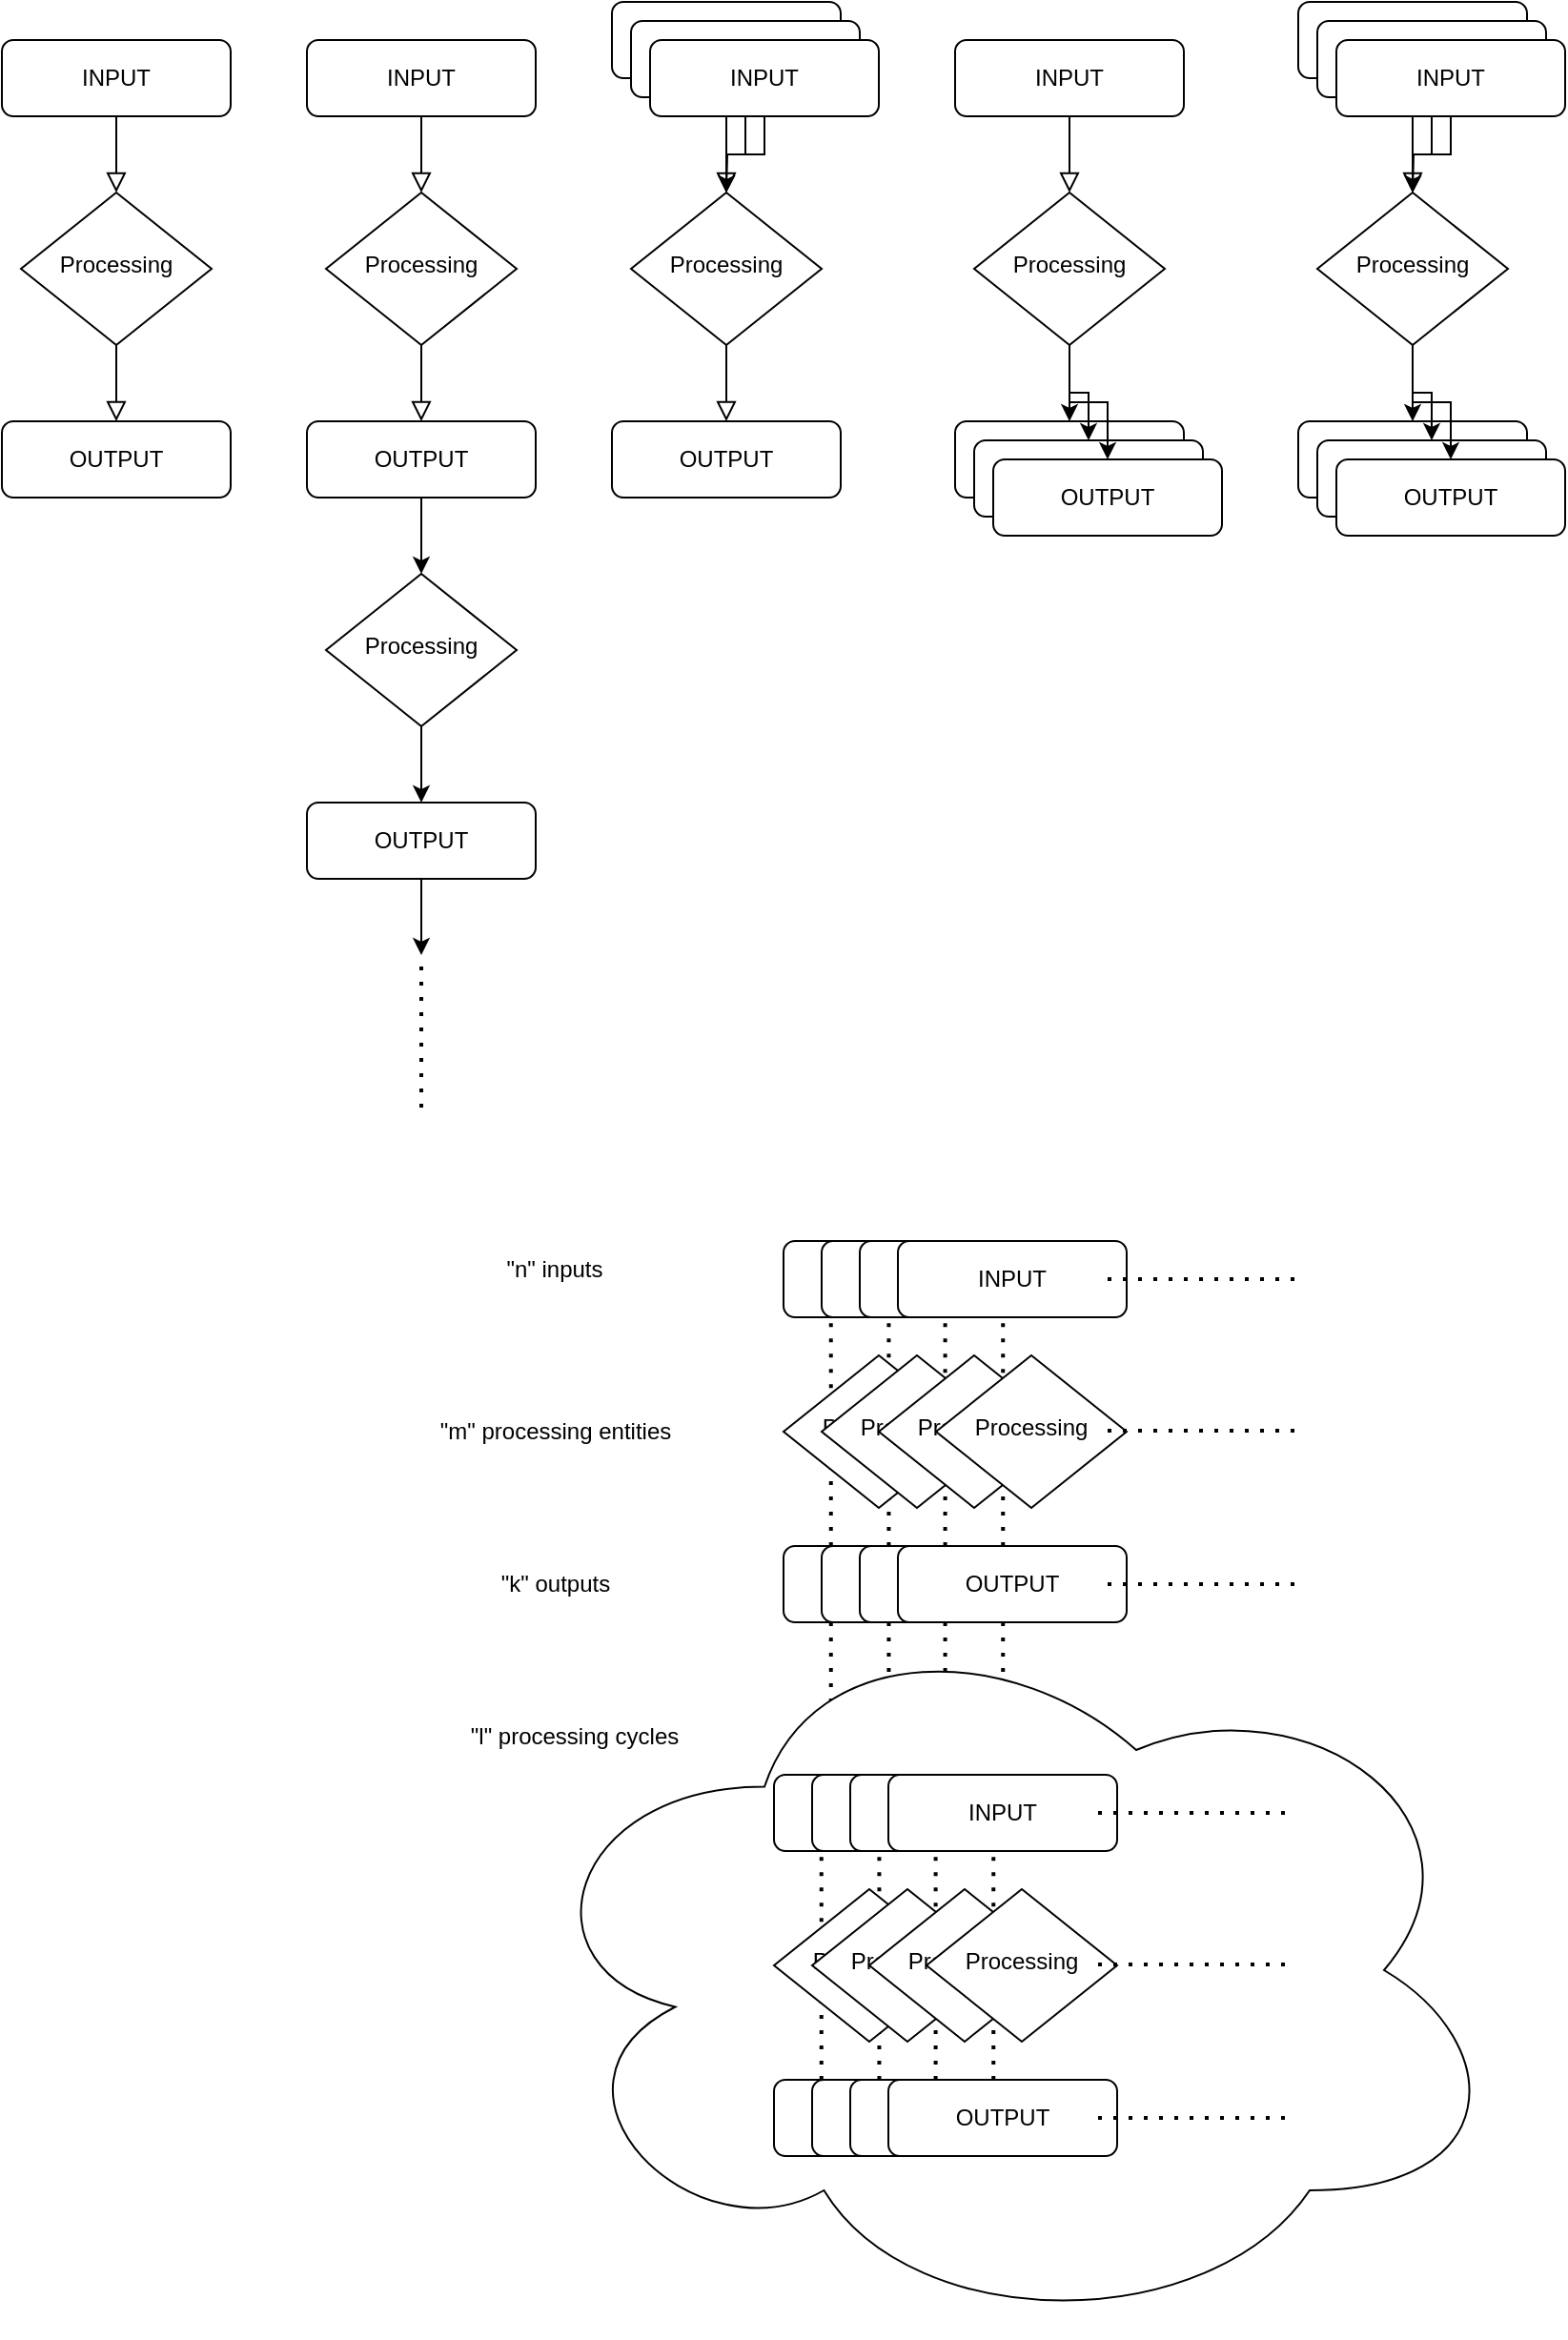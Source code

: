 <mxfile version="16.5.6" type="github">
  <diagram id="C5RBs43oDa-KdzZeNtuy" name="Page-1">
    <mxGraphModel dx="2062" dy="1152" grid="1" gridSize="10" guides="1" tooltips="1" connect="1" arrows="1" fold="1" page="1" pageScale="1" pageWidth="827" pageHeight="1169" math="0" shadow="0">
      <root>
        <mxCell id="WIyWlLk6GJQsqaUBKTNV-0" />
        <mxCell id="WIyWlLk6GJQsqaUBKTNV-1" parent="WIyWlLk6GJQsqaUBKTNV-0" />
        <mxCell id="nvOmrR5GIjtlNtDzd1EA-82" value="" style="group" vertex="1" connectable="0" parent="WIyWlLk6GJQsqaUBKTNV-1">
          <mxGeometry x="474.88" y="862.85" width="90.25" height="57.15" as="geometry" />
        </mxCell>
        <mxCell id="nvOmrR5GIjtlNtDzd1EA-83" value="" style="endArrow=none;dashed=1;html=1;dashPattern=1 3;strokeWidth=2;rounded=0;" edge="1" parent="nvOmrR5GIjtlNtDzd1EA-82">
          <mxGeometry width="50" height="50" relative="1" as="geometry">
            <mxPoint y="57.149" as="sourcePoint" />
            <mxPoint y="0.004" as="targetPoint" />
          </mxGeometry>
        </mxCell>
        <mxCell id="nvOmrR5GIjtlNtDzd1EA-84" value="" style="endArrow=none;dashed=1;html=1;dashPattern=1 3;strokeWidth=2;rounded=0;" edge="1" parent="nvOmrR5GIjtlNtDzd1EA-82">
          <mxGeometry width="50" height="50" relative="1" as="geometry">
            <mxPoint x="30.333" y="57.144" as="sourcePoint" />
            <mxPoint x="30.333" as="targetPoint" />
          </mxGeometry>
        </mxCell>
        <mxCell id="nvOmrR5GIjtlNtDzd1EA-85" value="" style="endArrow=none;dashed=1;html=1;dashPattern=1 3;strokeWidth=2;rounded=0;" edge="1" parent="nvOmrR5GIjtlNtDzd1EA-82">
          <mxGeometry width="50" height="50" relative="1" as="geometry">
            <mxPoint x="59.917" y="57.15" as="sourcePoint" />
            <mxPoint x="59.917" y="0.006" as="targetPoint" />
          </mxGeometry>
        </mxCell>
        <mxCell id="nvOmrR5GIjtlNtDzd1EA-86" value="" style="endArrow=none;dashed=1;html=1;dashPattern=1 3;strokeWidth=2;rounded=0;" edge="1" parent="nvOmrR5GIjtlNtDzd1EA-82">
          <mxGeometry width="50" height="50" relative="1" as="geometry">
            <mxPoint x="90.25" y="57.146" as="sourcePoint" />
            <mxPoint x="90.25" y="0.001" as="targetPoint" />
          </mxGeometry>
        </mxCell>
        <mxCell id="nvOmrR5GIjtlNtDzd1EA-77" value="" style="group" vertex="1" connectable="0" parent="WIyWlLk6GJQsqaUBKTNV-1">
          <mxGeometry x="474.88" y="772.85" width="90.25" height="57.15" as="geometry" />
        </mxCell>
        <mxCell id="nvOmrR5GIjtlNtDzd1EA-78" value="" style="endArrow=none;dashed=1;html=1;dashPattern=1 3;strokeWidth=2;rounded=0;" edge="1" parent="nvOmrR5GIjtlNtDzd1EA-77">
          <mxGeometry width="50" height="50" relative="1" as="geometry">
            <mxPoint y="57.149" as="sourcePoint" />
            <mxPoint y="0.004" as="targetPoint" />
          </mxGeometry>
        </mxCell>
        <mxCell id="nvOmrR5GIjtlNtDzd1EA-79" value="" style="endArrow=none;dashed=1;html=1;dashPattern=1 3;strokeWidth=2;rounded=0;" edge="1" parent="nvOmrR5GIjtlNtDzd1EA-77">
          <mxGeometry width="50" height="50" relative="1" as="geometry">
            <mxPoint x="30.333" y="57.144" as="sourcePoint" />
            <mxPoint x="30.333" as="targetPoint" />
          </mxGeometry>
        </mxCell>
        <mxCell id="nvOmrR5GIjtlNtDzd1EA-80" value="" style="endArrow=none;dashed=1;html=1;dashPattern=1 3;strokeWidth=2;rounded=0;" edge="1" parent="nvOmrR5GIjtlNtDzd1EA-77">
          <mxGeometry width="50" height="50" relative="1" as="geometry">
            <mxPoint x="59.917" y="57.15" as="sourcePoint" />
            <mxPoint x="59.917" y="0.006" as="targetPoint" />
          </mxGeometry>
        </mxCell>
        <mxCell id="nvOmrR5GIjtlNtDzd1EA-81" value="" style="endArrow=none;dashed=1;html=1;dashPattern=1 3;strokeWidth=2;rounded=0;" edge="1" parent="nvOmrR5GIjtlNtDzd1EA-77">
          <mxGeometry width="50" height="50" relative="1" as="geometry">
            <mxPoint x="90.25" y="57.146" as="sourcePoint" />
            <mxPoint x="90.25" y="0.001" as="targetPoint" />
          </mxGeometry>
        </mxCell>
        <mxCell id="nvOmrR5GIjtlNtDzd1EA-76" value="" style="group" vertex="1" connectable="0" parent="WIyWlLk6GJQsqaUBKTNV-1">
          <mxGeometry x="474.88" y="690" width="90.25" height="57.15" as="geometry" />
        </mxCell>
        <mxCell id="nvOmrR5GIjtlNtDzd1EA-70" value="" style="endArrow=none;dashed=1;html=1;dashPattern=1 3;strokeWidth=2;rounded=0;" edge="1" parent="nvOmrR5GIjtlNtDzd1EA-76">
          <mxGeometry width="50" height="50" relative="1" as="geometry">
            <mxPoint y="57.149" as="sourcePoint" />
            <mxPoint y="0.004" as="targetPoint" />
          </mxGeometry>
        </mxCell>
        <mxCell id="nvOmrR5GIjtlNtDzd1EA-71" value="" style="endArrow=none;dashed=1;html=1;dashPattern=1 3;strokeWidth=2;rounded=0;" edge="1" parent="nvOmrR5GIjtlNtDzd1EA-76">
          <mxGeometry width="50" height="50" relative="1" as="geometry">
            <mxPoint x="30.333" y="57.144" as="sourcePoint" />
            <mxPoint x="30.333" as="targetPoint" />
          </mxGeometry>
        </mxCell>
        <mxCell id="nvOmrR5GIjtlNtDzd1EA-72" value="" style="endArrow=none;dashed=1;html=1;dashPattern=1 3;strokeWidth=2;rounded=0;" edge="1" parent="nvOmrR5GIjtlNtDzd1EA-76">
          <mxGeometry width="50" height="50" relative="1" as="geometry">
            <mxPoint x="59.917" y="57.15" as="sourcePoint" />
            <mxPoint x="59.917" y="0.006" as="targetPoint" />
          </mxGeometry>
        </mxCell>
        <mxCell id="nvOmrR5GIjtlNtDzd1EA-73" value="" style="endArrow=none;dashed=1;html=1;dashPattern=1 3;strokeWidth=2;rounded=0;" edge="1" parent="nvOmrR5GIjtlNtDzd1EA-76">
          <mxGeometry width="50" height="50" relative="1" as="geometry">
            <mxPoint x="90.25" y="57.146" as="sourcePoint" />
            <mxPoint x="90.25" y="0.001" as="targetPoint" />
          </mxGeometry>
        </mxCell>
        <mxCell id="nvOmrR5GIjtlNtDzd1EA-47" value="&quot;n&quot; inputs" style="text;html=1;strokeColor=none;fillColor=none;align=center;verticalAlign=middle;whiteSpace=wrap;rounded=0;" vertex="1" parent="WIyWlLk6GJQsqaUBKTNV-1">
          <mxGeometry x="300" y="670" width="60" height="30" as="geometry" />
        </mxCell>
        <mxCell id="nvOmrR5GIjtlNtDzd1EA-48" value="&quot;m&quot; processing entities" style="text;html=1;align=center;verticalAlign=middle;resizable=0;points=[];autosize=1;strokeColor=none;fillColor=none;" vertex="1" parent="WIyWlLk6GJQsqaUBKTNV-1">
          <mxGeometry x="260" y="760" width="140" height="20" as="geometry" />
        </mxCell>
        <mxCell id="nvOmrR5GIjtlNtDzd1EA-49" value="&quot;k&quot; outputs" style="text;html=1;align=center;verticalAlign=middle;resizable=0;points=[];autosize=1;strokeColor=none;fillColor=none;" vertex="1" parent="WIyWlLk6GJQsqaUBKTNV-1">
          <mxGeometry x="295" y="840" width="70" height="20" as="geometry" />
        </mxCell>
        <mxCell id="nvOmrR5GIjtlNtDzd1EA-50" value="&quot;l&quot; processing cycles" style="text;html=1;align=center;verticalAlign=middle;resizable=0;points=[];autosize=1;strokeColor=none;fillColor=none;" vertex="1" parent="WIyWlLk6GJQsqaUBKTNV-1">
          <mxGeometry x="280" y="920" width="120" height="20" as="geometry" />
        </mxCell>
        <mxCell id="nvOmrR5GIjtlNtDzd1EA-51" value="INPUT" style="rounded=1;whiteSpace=wrap;html=1;fontSize=12;glass=0;strokeWidth=1;shadow=0;" vertex="1" parent="WIyWlLk6GJQsqaUBKTNV-1">
          <mxGeometry x="450" y="670" width="120" height="40" as="geometry" />
        </mxCell>
        <mxCell id="nvOmrR5GIjtlNtDzd1EA-53" value="INPUT" style="rounded=1;whiteSpace=wrap;html=1;fontSize=12;glass=0;strokeWidth=1;shadow=0;" vertex="1" parent="WIyWlLk6GJQsqaUBKTNV-1">
          <mxGeometry x="470" y="670" width="120" height="40" as="geometry" />
        </mxCell>
        <mxCell id="nvOmrR5GIjtlNtDzd1EA-54" value="INPUT" style="rounded=1;whiteSpace=wrap;html=1;fontSize=12;glass=0;strokeWidth=1;shadow=0;" vertex="1" parent="WIyWlLk6GJQsqaUBKTNV-1">
          <mxGeometry x="490" y="670" width="120" height="40" as="geometry" />
        </mxCell>
        <mxCell id="nvOmrR5GIjtlNtDzd1EA-55" value="INPUT" style="rounded=1;whiteSpace=wrap;html=1;fontSize=12;glass=0;strokeWidth=1;shadow=0;" vertex="1" parent="WIyWlLk6GJQsqaUBKTNV-1">
          <mxGeometry x="510" y="670" width="120" height="40" as="geometry" />
        </mxCell>
        <mxCell id="nvOmrR5GIjtlNtDzd1EA-57" value="" style="endArrow=none;dashed=1;html=1;dashPattern=1 3;strokeWidth=2;rounded=0;" edge="1" parent="WIyWlLk6GJQsqaUBKTNV-1">
          <mxGeometry width="50" height="50" relative="1" as="geometry">
            <mxPoint x="620" y="690" as="sourcePoint" />
            <mxPoint x="720" y="690" as="targetPoint" />
          </mxGeometry>
        </mxCell>
        <mxCell id="nvOmrR5GIjtlNtDzd1EA-58" value="Processing" style="rhombus;whiteSpace=wrap;html=1;shadow=0;fontFamily=Helvetica;fontSize=12;align=center;strokeWidth=1;spacing=6;spacingTop=-4;" vertex="1" parent="WIyWlLk6GJQsqaUBKTNV-1">
          <mxGeometry x="450" y="730" width="100" height="80" as="geometry" />
        </mxCell>
        <mxCell id="nvOmrR5GIjtlNtDzd1EA-59" value="Processing" style="rhombus;whiteSpace=wrap;html=1;shadow=0;fontFamily=Helvetica;fontSize=12;align=center;strokeWidth=1;spacing=6;spacingTop=-4;" vertex="1" parent="WIyWlLk6GJQsqaUBKTNV-1">
          <mxGeometry x="470" y="730" width="100" height="80" as="geometry" />
        </mxCell>
        <mxCell id="nvOmrR5GIjtlNtDzd1EA-60" value="Processing" style="rhombus;whiteSpace=wrap;html=1;shadow=0;fontFamily=Helvetica;fontSize=12;align=center;strokeWidth=1;spacing=6;spacingTop=-4;" vertex="1" parent="WIyWlLk6GJQsqaUBKTNV-1">
          <mxGeometry x="500" y="730" width="100" height="80" as="geometry" />
        </mxCell>
        <mxCell id="nvOmrR5GIjtlNtDzd1EA-61" value="Processing" style="rhombus;whiteSpace=wrap;html=1;shadow=0;fontFamily=Helvetica;fontSize=12;align=center;strokeWidth=1;spacing=6;spacingTop=-4;" vertex="1" parent="WIyWlLk6GJQsqaUBKTNV-1">
          <mxGeometry x="530" y="730" width="100" height="80" as="geometry" />
        </mxCell>
        <mxCell id="nvOmrR5GIjtlNtDzd1EA-63" value="" style="endArrow=none;dashed=1;html=1;dashPattern=1 3;strokeWidth=2;rounded=0;" edge="1" parent="WIyWlLk6GJQsqaUBKTNV-1">
          <mxGeometry width="50" height="50" relative="1" as="geometry">
            <mxPoint x="620" y="769.5" as="sourcePoint" />
            <mxPoint x="720" y="769.5" as="targetPoint" />
          </mxGeometry>
        </mxCell>
        <mxCell id="nvOmrR5GIjtlNtDzd1EA-64" value="OUTPUT" style="rounded=1;whiteSpace=wrap;html=1;fontSize=12;glass=0;strokeWidth=1;shadow=0;" vertex="1" parent="WIyWlLk6GJQsqaUBKTNV-1">
          <mxGeometry x="450" y="830" width="120" height="40" as="geometry" />
        </mxCell>
        <mxCell id="nvOmrR5GIjtlNtDzd1EA-65" value="OUTPUT" style="rounded=1;whiteSpace=wrap;html=1;fontSize=12;glass=0;strokeWidth=1;shadow=0;" vertex="1" parent="WIyWlLk6GJQsqaUBKTNV-1">
          <mxGeometry x="470" y="830" width="120" height="40" as="geometry" />
        </mxCell>
        <mxCell id="nvOmrR5GIjtlNtDzd1EA-66" value="OUTPUT" style="rounded=1;whiteSpace=wrap;html=1;fontSize=12;glass=0;strokeWidth=1;shadow=0;" vertex="1" parent="WIyWlLk6GJQsqaUBKTNV-1">
          <mxGeometry x="490" y="830" width="120" height="40" as="geometry" />
        </mxCell>
        <mxCell id="nvOmrR5GIjtlNtDzd1EA-67" value="OUTPUT" style="rounded=1;whiteSpace=wrap;html=1;fontSize=12;glass=0;strokeWidth=1;shadow=0;" vertex="1" parent="WIyWlLk6GJQsqaUBKTNV-1">
          <mxGeometry x="510" y="830" width="120" height="40" as="geometry" />
        </mxCell>
        <mxCell id="nvOmrR5GIjtlNtDzd1EA-68" value="" style="endArrow=none;dashed=1;html=1;dashPattern=1 3;strokeWidth=2;rounded=0;" edge="1" parent="WIyWlLk6GJQsqaUBKTNV-1">
          <mxGeometry width="50" height="50" relative="1" as="geometry">
            <mxPoint x="620" y="850" as="sourcePoint" />
            <mxPoint x="720" y="850" as="targetPoint" />
          </mxGeometry>
        </mxCell>
        <mxCell id="nvOmrR5GIjtlNtDzd1EA-69" value="" style="ellipse;shape=cloud;whiteSpace=wrap;html=1;" vertex="1" parent="WIyWlLk6GJQsqaUBKTNV-1">
          <mxGeometry x="310" y="860" width="520" height="385" as="geometry" />
        </mxCell>
        <mxCell id="nvOmrR5GIjtlNtDzd1EA-87" value="" style="group" vertex="1" connectable="0" parent="WIyWlLk6GJQsqaUBKTNV-1">
          <mxGeometry x="469.88" y="1052.85" width="90.25" height="57.15" as="geometry" />
        </mxCell>
        <mxCell id="nvOmrR5GIjtlNtDzd1EA-88" value="" style="endArrow=none;dashed=1;html=1;dashPattern=1 3;strokeWidth=2;rounded=0;" edge="1" parent="nvOmrR5GIjtlNtDzd1EA-87">
          <mxGeometry width="50" height="50" relative="1" as="geometry">
            <mxPoint y="57.149" as="sourcePoint" />
            <mxPoint y="0.004" as="targetPoint" />
          </mxGeometry>
        </mxCell>
        <mxCell id="nvOmrR5GIjtlNtDzd1EA-89" value="" style="endArrow=none;dashed=1;html=1;dashPattern=1 3;strokeWidth=2;rounded=0;" edge="1" parent="nvOmrR5GIjtlNtDzd1EA-87">
          <mxGeometry width="50" height="50" relative="1" as="geometry">
            <mxPoint x="30.333" y="57.144" as="sourcePoint" />
            <mxPoint x="30.333" as="targetPoint" />
          </mxGeometry>
        </mxCell>
        <mxCell id="nvOmrR5GIjtlNtDzd1EA-90" value="" style="endArrow=none;dashed=1;html=1;dashPattern=1 3;strokeWidth=2;rounded=0;" edge="1" parent="nvOmrR5GIjtlNtDzd1EA-87">
          <mxGeometry width="50" height="50" relative="1" as="geometry">
            <mxPoint x="59.917" y="57.15" as="sourcePoint" />
            <mxPoint x="59.917" y="0.006" as="targetPoint" />
          </mxGeometry>
        </mxCell>
        <mxCell id="nvOmrR5GIjtlNtDzd1EA-91" value="" style="endArrow=none;dashed=1;html=1;dashPattern=1 3;strokeWidth=2;rounded=0;" edge="1" parent="nvOmrR5GIjtlNtDzd1EA-87">
          <mxGeometry width="50" height="50" relative="1" as="geometry">
            <mxPoint x="90.25" y="57.146" as="sourcePoint" />
            <mxPoint x="90.25" y="0.001" as="targetPoint" />
          </mxGeometry>
        </mxCell>
        <mxCell id="nvOmrR5GIjtlNtDzd1EA-92" value="" style="group" vertex="1" connectable="0" parent="WIyWlLk6GJQsqaUBKTNV-1">
          <mxGeometry x="469.88" y="970" width="90.25" height="57.15" as="geometry" />
        </mxCell>
        <mxCell id="nvOmrR5GIjtlNtDzd1EA-93" value="" style="endArrow=none;dashed=1;html=1;dashPattern=1 3;strokeWidth=2;rounded=0;" edge="1" parent="nvOmrR5GIjtlNtDzd1EA-92">
          <mxGeometry width="50" height="50" relative="1" as="geometry">
            <mxPoint y="57.149" as="sourcePoint" />
            <mxPoint y="0.004" as="targetPoint" />
          </mxGeometry>
        </mxCell>
        <mxCell id="nvOmrR5GIjtlNtDzd1EA-94" value="" style="endArrow=none;dashed=1;html=1;dashPattern=1 3;strokeWidth=2;rounded=0;" edge="1" parent="nvOmrR5GIjtlNtDzd1EA-92">
          <mxGeometry width="50" height="50" relative="1" as="geometry">
            <mxPoint x="30.333" y="57.144" as="sourcePoint" />
            <mxPoint x="30.333" as="targetPoint" />
          </mxGeometry>
        </mxCell>
        <mxCell id="nvOmrR5GIjtlNtDzd1EA-95" value="" style="endArrow=none;dashed=1;html=1;dashPattern=1 3;strokeWidth=2;rounded=0;" edge="1" parent="nvOmrR5GIjtlNtDzd1EA-92">
          <mxGeometry width="50" height="50" relative="1" as="geometry">
            <mxPoint x="59.917" y="57.15" as="sourcePoint" />
            <mxPoint x="59.917" y="0.006" as="targetPoint" />
          </mxGeometry>
        </mxCell>
        <mxCell id="nvOmrR5GIjtlNtDzd1EA-96" value="" style="endArrow=none;dashed=1;html=1;dashPattern=1 3;strokeWidth=2;rounded=0;" edge="1" parent="nvOmrR5GIjtlNtDzd1EA-92">
          <mxGeometry width="50" height="50" relative="1" as="geometry">
            <mxPoint x="90.25" y="57.146" as="sourcePoint" />
            <mxPoint x="90.25" y="0.001" as="targetPoint" />
          </mxGeometry>
        </mxCell>
        <mxCell id="nvOmrR5GIjtlNtDzd1EA-97" value="INPUT" style="rounded=1;whiteSpace=wrap;html=1;fontSize=12;glass=0;strokeWidth=1;shadow=0;" vertex="1" parent="WIyWlLk6GJQsqaUBKTNV-1">
          <mxGeometry x="445" y="950" width="120" height="40" as="geometry" />
        </mxCell>
        <mxCell id="nvOmrR5GIjtlNtDzd1EA-98" value="INPUT" style="rounded=1;whiteSpace=wrap;html=1;fontSize=12;glass=0;strokeWidth=1;shadow=0;" vertex="1" parent="WIyWlLk6GJQsqaUBKTNV-1">
          <mxGeometry x="465" y="950" width="130" height="40" as="geometry" />
        </mxCell>
        <mxCell id="nvOmrR5GIjtlNtDzd1EA-99" value="INPUT" style="rounded=1;whiteSpace=wrap;html=1;fontSize=12;glass=0;strokeWidth=1;shadow=0;" vertex="1" parent="WIyWlLk6GJQsqaUBKTNV-1">
          <mxGeometry x="485" y="950" width="120" height="40" as="geometry" />
        </mxCell>
        <mxCell id="nvOmrR5GIjtlNtDzd1EA-100" value="INPUT" style="rounded=1;whiteSpace=wrap;html=1;fontSize=12;glass=0;strokeWidth=1;shadow=0;" vertex="1" parent="WIyWlLk6GJQsqaUBKTNV-1">
          <mxGeometry x="505" y="950" width="120" height="40" as="geometry" />
        </mxCell>
        <mxCell id="nvOmrR5GIjtlNtDzd1EA-101" value="" style="endArrow=none;dashed=1;html=1;dashPattern=1 3;strokeWidth=2;rounded=0;" edge="1" parent="WIyWlLk6GJQsqaUBKTNV-1">
          <mxGeometry width="50" height="50" relative="1" as="geometry">
            <mxPoint x="615" y="970" as="sourcePoint" />
            <mxPoint x="715" y="970" as="targetPoint" />
          </mxGeometry>
        </mxCell>
        <mxCell id="nvOmrR5GIjtlNtDzd1EA-102" value="Processing" style="rhombus;whiteSpace=wrap;html=1;shadow=0;fontFamily=Helvetica;fontSize=12;align=center;strokeWidth=1;spacing=6;spacingTop=-4;" vertex="1" parent="WIyWlLk6GJQsqaUBKTNV-1">
          <mxGeometry x="445" y="1010" width="100" height="80" as="geometry" />
        </mxCell>
        <mxCell id="nvOmrR5GIjtlNtDzd1EA-103" value="Processing" style="rhombus;whiteSpace=wrap;html=1;shadow=0;fontFamily=Helvetica;fontSize=12;align=center;strokeWidth=1;spacing=6;spacingTop=-4;" vertex="1" parent="WIyWlLk6GJQsqaUBKTNV-1">
          <mxGeometry x="465" y="1010" width="100" height="80" as="geometry" />
        </mxCell>
        <mxCell id="nvOmrR5GIjtlNtDzd1EA-104" value="Processing" style="rhombus;whiteSpace=wrap;html=1;shadow=0;fontFamily=Helvetica;fontSize=12;align=center;strokeWidth=1;spacing=6;spacingTop=-4;" vertex="1" parent="WIyWlLk6GJQsqaUBKTNV-1">
          <mxGeometry x="495" y="1010" width="100" height="80" as="geometry" />
        </mxCell>
        <mxCell id="nvOmrR5GIjtlNtDzd1EA-105" value="Processing" style="rhombus;whiteSpace=wrap;html=1;shadow=0;fontFamily=Helvetica;fontSize=12;align=center;strokeWidth=1;spacing=6;spacingTop=-4;" vertex="1" parent="WIyWlLk6GJQsqaUBKTNV-1">
          <mxGeometry x="525" y="1010" width="100" height="80" as="geometry" />
        </mxCell>
        <mxCell id="nvOmrR5GIjtlNtDzd1EA-106" value="" style="endArrow=none;dashed=1;html=1;dashPattern=1 3;strokeWidth=2;rounded=0;" edge="1" parent="WIyWlLk6GJQsqaUBKTNV-1">
          <mxGeometry width="50" height="50" relative="1" as="geometry">
            <mxPoint x="615" y="1049.5" as="sourcePoint" />
            <mxPoint x="715" y="1049.5" as="targetPoint" />
          </mxGeometry>
        </mxCell>
        <mxCell id="nvOmrR5GIjtlNtDzd1EA-107" value="OUTPUT" style="rounded=1;whiteSpace=wrap;html=1;fontSize=12;glass=0;strokeWidth=1;shadow=0;" vertex="1" parent="WIyWlLk6GJQsqaUBKTNV-1">
          <mxGeometry x="445" y="1110" width="120" height="40" as="geometry" />
        </mxCell>
        <mxCell id="nvOmrR5GIjtlNtDzd1EA-108" value="OUTPUT" style="rounded=1;whiteSpace=wrap;html=1;fontSize=12;glass=0;strokeWidth=1;shadow=0;" vertex="1" parent="WIyWlLk6GJQsqaUBKTNV-1">
          <mxGeometry x="465" y="1110" width="120" height="40" as="geometry" />
        </mxCell>
        <mxCell id="nvOmrR5GIjtlNtDzd1EA-109" value="OUTPUT" style="rounded=1;whiteSpace=wrap;html=1;fontSize=12;glass=0;strokeWidth=1;shadow=0;" vertex="1" parent="WIyWlLk6GJQsqaUBKTNV-1">
          <mxGeometry x="485" y="1110" width="120" height="40" as="geometry" />
        </mxCell>
        <mxCell id="nvOmrR5GIjtlNtDzd1EA-110" value="OUTPUT" style="rounded=1;whiteSpace=wrap;html=1;fontSize=12;glass=0;strokeWidth=1;shadow=0;" vertex="1" parent="WIyWlLk6GJQsqaUBKTNV-1">
          <mxGeometry x="505" y="1110" width="120" height="40" as="geometry" />
        </mxCell>
        <mxCell id="nvOmrR5GIjtlNtDzd1EA-111" value="" style="endArrow=none;dashed=1;html=1;dashPattern=1 3;strokeWidth=2;rounded=0;" edge="1" parent="WIyWlLk6GJQsqaUBKTNV-1">
          <mxGeometry width="50" height="50" relative="1" as="geometry">
            <mxPoint x="615" y="1130" as="sourcePoint" />
            <mxPoint x="715" y="1130" as="targetPoint" />
          </mxGeometry>
        </mxCell>
        <mxCell id="WIyWlLk6GJQsqaUBKTNV-3" value="INPUT" style="rounded=1;whiteSpace=wrap;html=1;fontSize=12;glass=0;strokeWidth=1;shadow=0;" parent="WIyWlLk6GJQsqaUBKTNV-1" vertex="1">
          <mxGeometry x="40" y="40" width="120" height="40" as="geometry" />
        </mxCell>
        <mxCell id="WIyWlLk6GJQsqaUBKTNV-6" value="Processing" style="rhombus;whiteSpace=wrap;html=1;shadow=0;fontFamily=Helvetica;fontSize=12;align=center;strokeWidth=1;spacing=6;spacingTop=-4;" parent="WIyWlLk6GJQsqaUBKTNV-1" vertex="1">
          <mxGeometry x="50" y="120" width="100" height="80" as="geometry" />
        </mxCell>
        <mxCell id="WIyWlLk6GJQsqaUBKTNV-2" value="" style="rounded=0;html=1;jettySize=auto;orthogonalLoop=1;fontSize=11;endArrow=block;endFill=0;endSize=8;strokeWidth=1;shadow=0;labelBackgroundColor=none;edgeStyle=orthogonalEdgeStyle;" parent="WIyWlLk6GJQsqaUBKTNV-1" source="WIyWlLk6GJQsqaUBKTNV-3" target="WIyWlLk6GJQsqaUBKTNV-6" edge="1">
          <mxGeometry relative="1" as="geometry" />
        </mxCell>
        <mxCell id="WIyWlLk6GJQsqaUBKTNV-7" value="OUTPUT" style="rounded=1;whiteSpace=wrap;html=1;fontSize=12;glass=0;strokeWidth=1;shadow=0;" parent="WIyWlLk6GJQsqaUBKTNV-1" vertex="1">
          <mxGeometry x="40" y="240" width="120" height="40" as="geometry" />
        </mxCell>
        <mxCell id="WIyWlLk6GJQsqaUBKTNV-5" value="" style="edgeStyle=orthogonalEdgeStyle;rounded=0;html=1;jettySize=auto;orthogonalLoop=1;fontSize=11;endArrow=block;endFill=0;endSize=8;strokeWidth=1;shadow=0;labelBackgroundColor=none;" parent="WIyWlLk6GJQsqaUBKTNV-1" source="WIyWlLk6GJQsqaUBKTNV-6" target="WIyWlLk6GJQsqaUBKTNV-7" edge="1">
          <mxGeometry y="10" relative="1" as="geometry">
            <mxPoint as="offset" />
          </mxGeometry>
        </mxCell>
        <mxCell id="nvOmrR5GIjtlNtDzd1EA-1" value="INPUT" style="rounded=1;whiteSpace=wrap;html=1;fontSize=12;glass=0;strokeWidth=1;shadow=0;" vertex="1" parent="WIyWlLk6GJQsqaUBKTNV-1">
          <mxGeometry x="200" y="40" width="120" height="40" as="geometry" />
        </mxCell>
        <mxCell id="nvOmrR5GIjtlNtDzd1EA-3" value="Processing" style="rhombus;whiteSpace=wrap;html=1;shadow=0;fontFamily=Helvetica;fontSize=12;align=center;strokeWidth=1;spacing=6;spacingTop=-4;" vertex="1" parent="WIyWlLk6GJQsqaUBKTNV-1">
          <mxGeometry x="210" y="120" width="100" height="80" as="geometry" />
        </mxCell>
        <mxCell id="nvOmrR5GIjtlNtDzd1EA-0" value="" style="rounded=0;html=1;jettySize=auto;orthogonalLoop=1;fontSize=11;endArrow=block;endFill=0;endSize=8;strokeWidth=1;shadow=0;labelBackgroundColor=none;edgeStyle=orthogonalEdgeStyle;" edge="1" parent="WIyWlLk6GJQsqaUBKTNV-1" source="nvOmrR5GIjtlNtDzd1EA-1" target="nvOmrR5GIjtlNtDzd1EA-3">
          <mxGeometry relative="1" as="geometry" />
        </mxCell>
        <mxCell id="nvOmrR5GIjtlNtDzd1EA-4" value="OUTPUT" style="rounded=1;whiteSpace=wrap;html=1;fontSize=12;glass=0;strokeWidth=1;shadow=0;" vertex="1" parent="WIyWlLk6GJQsqaUBKTNV-1">
          <mxGeometry x="200" y="240" width="120" height="40" as="geometry" />
        </mxCell>
        <mxCell id="nvOmrR5GIjtlNtDzd1EA-2" value="" style="edgeStyle=orthogonalEdgeStyle;rounded=0;html=1;jettySize=auto;orthogonalLoop=1;fontSize=11;endArrow=block;endFill=0;endSize=8;strokeWidth=1;shadow=0;labelBackgroundColor=none;" edge="1" parent="WIyWlLk6GJQsqaUBKTNV-1" source="nvOmrR5GIjtlNtDzd1EA-3" target="nvOmrR5GIjtlNtDzd1EA-4">
          <mxGeometry y="10" relative="1" as="geometry">
            <mxPoint as="offset" />
          </mxGeometry>
        </mxCell>
        <mxCell id="nvOmrR5GIjtlNtDzd1EA-5" value="Processing" style="rhombus;whiteSpace=wrap;html=1;shadow=0;fontFamily=Helvetica;fontSize=12;align=center;strokeWidth=1;spacing=6;spacingTop=-4;" vertex="1" parent="WIyWlLk6GJQsqaUBKTNV-1">
          <mxGeometry x="210" y="320" width="100" height="80" as="geometry" />
        </mxCell>
        <mxCell id="nvOmrR5GIjtlNtDzd1EA-6" value="" style="edgeStyle=orthogonalEdgeStyle;rounded=0;orthogonalLoop=1;jettySize=auto;html=1;" edge="1" parent="WIyWlLk6GJQsqaUBKTNV-1" source="nvOmrR5GIjtlNtDzd1EA-4" target="nvOmrR5GIjtlNtDzd1EA-5">
          <mxGeometry relative="1" as="geometry" />
        </mxCell>
        <mxCell id="nvOmrR5GIjtlNtDzd1EA-9" style="edgeStyle=orthogonalEdgeStyle;rounded=0;orthogonalLoop=1;jettySize=auto;html=1;exitX=0.5;exitY=1;exitDx=0;exitDy=0;" edge="1" parent="WIyWlLk6GJQsqaUBKTNV-1" source="nvOmrR5GIjtlNtDzd1EA-7">
          <mxGeometry relative="1" as="geometry">
            <mxPoint x="260" y="520" as="targetPoint" />
          </mxGeometry>
        </mxCell>
        <mxCell id="nvOmrR5GIjtlNtDzd1EA-7" value="OUTPUT" style="rounded=1;whiteSpace=wrap;html=1;fontSize=12;glass=0;strokeWidth=1;shadow=0;" vertex="1" parent="WIyWlLk6GJQsqaUBKTNV-1">
          <mxGeometry x="200" y="440" width="120" height="40" as="geometry" />
        </mxCell>
        <mxCell id="nvOmrR5GIjtlNtDzd1EA-8" value="" style="edgeStyle=orthogonalEdgeStyle;rounded=0;orthogonalLoop=1;jettySize=auto;html=1;" edge="1" parent="WIyWlLk6GJQsqaUBKTNV-1" source="nvOmrR5GIjtlNtDzd1EA-5" target="nvOmrR5GIjtlNtDzd1EA-7">
          <mxGeometry relative="1" as="geometry" />
        </mxCell>
        <mxCell id="nvOmrR5GIjtlNtDzd1EA-10" value="" style="endArrow=none;dashed=1;html=1;dashPattern=1 3;strokeWidth=2;rounded=0;" edge="1" parent="WIyWlLk6GJQsqaUBKTNV-1">
          <mxGeometry width="50" height="50" relative="1" as="geometry">
            <mxPoint x="260" y="600" as="sourcePoint" />
            <mxPoint x="260" y="520" as="targetPoint" />
          </mxGeometry>
        </mxCell>
        <mxCell id="nvOmrR5GIjtlNtDzd1EA-11" value="" style="rounded=0;html=1;jettySize=auto;orthogonalLoop=1;fontSize=11;endArrow=block;endFill=0;endSize=8;strokeWidth=1;shadow=0;labelBackgroundColor=none;edgeStyle=orthogonalEdgeStyle;" edge="1" parent="WIyWlLk6GJQsqaUBKTNV-1" source="nvOmrR5GIjtlNtDzd1EA-12">
          <mxGeometry relative="1" as="geometry">
            <mxPoint x="420" y="120" as="targetPoint" />
          </mxGeometry>
        </mxCell>
        <mxCell id="nvOmrR5GIjtlNtDzd1EA-12" value="INPUT" style="rounded=1;whiteSpace=wrap;html=1;fontSize=12;glass=0;strokeWidth=1;shadow=0;" vertex="1" parent="WIyWlLk6GJQsqaUBKTNV-1">
          <mxGeometry x="360" y="20" width="120" height="40" as="geometry" />
        </mxCell>
        <mxCell id="nvOmrR5GIjtlNtDzd1EA-14" value="Processing" style="rhombus;whiteSpace=wrap;html=1;shadow=0;fontFamily=Helvetica;fontSize=12;align=center;strokeWidth=1;spacing=6;spacingTop=-4;" vertex="1" parent="WIyWlLk6GJQsqaUBKTNV-1">
          <mxGeometry x="370" y="120" width="100" height="80" as="geometry" />
        </mxCell>
        <mxCell id="nvOmrR5GIjtlNtDzd1EA-15" value="OUTPUT" style="rounded=1;whiteSpace=wrap;html=1;fontSize=12;glass=0;strokeWidth=1;shadow=0;" vertex="1" parent="WIyWlLk6GJQsqaUBKTNV-1">
          <mxGeometry x="360" y="240" width="120" height="40" as="geometry" />
        </mxCell>
        <mxCell id="nvOmrR5GIjtlNtDzd1EA-13" value="" style="edgeStyle=orthogonalEdgeStyle;rounded=0;html=1;jettySize=auto;orthogonalLoop=1;fontSize=11;endArrow=block;endFill=0;endSize=8;strokeWidth=1;shadow=0;labelBackgroundColor=none;" edge="1" parent="WIyWlLk6GJQsqaUBKTNV-1" source="nvOmrR5GIjtlNtDzd1EA-14" target="nvOmrR5GIjtlNtDzd1EA-15">
          <mxGeometry y="10" relative="1" as="geometry">
            <mxPoint as="offset" />
          </mxGeometry>
        </mxCell>
        <mxCell id="nvOmrR5GIjtlNtDzd1EA-18" value="" style="edgeStyle=orthogonalEdgeStyle;rounded=0;orthogonalLoop=1;jettySize=auto;html=1;" edge="1" parent="WIyWlLk6GJQsqaUBKTNV-1" source="nvOmrR5GIjtlNtDzd1EA-16">
          <mxGeometry relative="1" as="geometry">
            <mxPoint x="420" y="120" as="targetPoint" />
            <Array as="points">
              <mxPoint x="430" y="100" />
              <mxPoint x="420" y="100" />
            </Array>
          </mxGeometry>
        </mxCell>
        <mxCell id="nvOmrR5GIjtlNtDzd1EA-16" value="INPUT" style="rounded=1;whiteSpace=wrap;html=1;fontSize=12;glass=0;strokeWidth=1;shadow=0;" vertex="1" parent="WIyWlLk6GJQsqaUBKTNV-1">
          <mxGeometry x="370" y="30" width="120" height="40" as="geometry" />
        </mxCell>
        <mxCell id="nvOmrR5GIjtlNtDzd1EA-20" value="" style="edgeStyle=orthogonalEdgeStyle;rounded=0;orthogonalLoop=1;jettySize=auto;html=1;" edge="1" parent="WIyWlLk6GJQsqaUBKTNV-1" source="nvOmrR5GIjtlNtDzd1EA-19">
          <mxGeometry relative="1" as="geometry">
            <mxPoint x="420" y="120" as="targetPoint" />
          </mxGeometry>
        </mxCell>
        <mxCell id="nvOmrR5GIjtlNtDzd1EA-19" value="INPUT" style="rounded=1;whiteSpace=wrap;html=1;fontSize=12;glass=0;strokeWidth=1;shadow=0;" vertex="1" parent="WIyWlLk6GJQsqaUBKTNV-1">
          <mxGeometry x="380" y="40" width="120" height="40" as="geometry" />
        </mxCell>
        <mxCell id="nvOmrR5GIjtlNtDzd1EA-23" value="INPUT" style="rounded=1;whiteSpace=wrap;html=1;fontSize=12;glass=0;strokeWidth=1;shadow=0;" vertex="1" parent="WIyWlLk6GJQsqaUBKTNV-1">
          <mxGeometry x="540" y="40" width="120" height="40" as="geometry" />
        </mxCell>
        <mxCell id="nvOmrR5GIjtlNtDzd1EA-25" value="Processing" style="rhombus;whiteSpace=wrap;html=1;shadow=0;fontFamily=Helvetica;fontSize=12;align=center;strokeWidth=1;spacing=6;spacingTop=-4;" vertex="1" parent="WIyWlLk6GJQsqaUBKTNV-1">
          <mxGeometry x="550" y="120" width="100" height="80" as="geometry" />
        </mxCell>
        <mxCell id="nvOmrR5GIjtlNtDzd1EA-22" value="" style="rounded=0;html=1;jettySize=auto;orthogonalLoop=1;fontSize=11;endArrow=block;endFill=0;endSize=8;strokeWidth=1;shadow=0;labelBackgroundColor=none;edgeStyle=orthogonalEdgeStyle;" edge="1" parent="WIyWlLk6GJQsqaUBKTNV-1" source="nvOmrR5GIjtlNtDzd1EA-23" target="nvOmrR5GIjtlNtDzd1EA-25">
          <mxGeometry relative="1" as="geometry" />
        </mxCell>
        <mxCell id="nvOmrR5GIjtlNtDzd1EA-26" value="OUTPUT" style="rounded=1;whiteSpace=wrap;html=1;fontSize=12;glass=0;strokeWidth=1;shadow=0;" vertex="1" parent="WIyWlLk6GJQsqaUBKTNV-1">
          <mxGeometry x="540" y="240" width="120" height="40" as="geometry" />
        </mxCell>
        <mxCell id="nvOmrR5GIjtlNtDzd1EA-30" style="edgeStyle=orthogonalEdgeStyle;rounded=0;orthogonalLoop=1;jettySize=auto;html=1;exitX=0.5;exitY=1;exitDx=0;exitDy=0;entryX=0.5;entryY=0;entryDx=0;entryDy=0;" edge="1" parent="WIyWlLk6GJQsqaUBKTNV-1" source="nvOmrR5GIjtlNtDzd1EA-25" target="nvOmrR5GIjtlNtDzd1EA-26">
          <mxGeometry relative="1" as="geometry" />
        </mxCell>
        <mxCell id="nvOmrR5GIjtlNtDzd1EA-27" value="OUTPUT" style="rounded=1;whiteSpace=wrap;html=1;fontSize=12;glass=0;strokeWidth=1;shadow=0;" vertex="1" parent="WIyWlLk6GJQsqaUBKTNV-1">
          <mxGeometry x="550" y="250" width="120" height="40" as="geometry" />
        </mxCell>
        <mxCell id="nvOmrR5GIjtlNtDzd1EA-29" value="" style="edgeStyle=orthogonalEdgeStyle;rounded=0;orthogonalLoop=1;jettySize=auto;html=1;" edge="1" parent="WIyWlLk6GJQsqaUBKTNV-1" source="nvOmrR5GIjtlNtDzd1EA-25" target="nvOmrR5GIjtlNtDzd1EA-28">
          <mxGeometry relative="1" as="geometry" />
        </mxCell>
        <mxCell id="nvOmrR5GIjtlNtDzd1EA-28" value="OUTPUT" style="rounded=1;whiteSpace=wrap;html=1;fontSize=12;glass=0;strokeWidth=1;shadow=0;" vertex="1" parent="WIyWlLk6GJQsqaUBKTNV-1">
          <mxGeometry x="560" y="260" width="120" height="40" as="geometry" />
        </mxCell>
        <mxCell id="nvOmrR5GIjtlNtDzd1EA-31" style="edgeStyle=orthogonalEdgeStyle;rounded=0;orthogonalLoop=1;jettySize=auto;html=1;exitX=0.5;exitY=1;exitDx=0;exitDy=0;entryX=0.5;entryY=0;entryDx=0;entryDy=0;" edge="1" parent="WIyWlLk6GJQsqaUBKTNV-1" source="nvOmrR5GIjtlNtDzd1EA-25" target="nvOmrR5GIjtlNtDzd1EA-27">
          <mxGeometry relative="1" as="geometry" />
        </mxCell>
        <mxCell id="nvOmrR5GIjtlNtDzd1EA-35" value="Processing" style="rhombus;whiteSpace=wrap;html=1;shadow=0;fontFamily=Helvetica;fontSize=12;align=center;strokeWidth=1;spacing=6;spacingTop=-4;" vertex="1" parent="WIyWlLk6GJQsqaUBKTNV-1">
          <mxGeometry x="730" y="120" width="100" height="80" as="geometry" />
        </mxCell>
        <mxCell id="nvOmrR5GIjtlNtDzd1EA-36" value="OUTPUT" style="rounded=1;whiteSpace=wrap;html=1;fontSize=12;glass=0;strokeWidth=1;shadow=0;" vertex="1" parent="WIyWlLk6GJQsqaUBKTNV-1">
          <mxGeometry x="720" y="240" width="120" height="40" as="geometry" />
        </mxCell>
        <mxCell id="nvOmrR5GIjtlNtDzd1EA-34" style="edgeStyle=orthogonalEdgeStyle;rounded=0;orthogonalLoop=1;jettySize=auto;html=1;exitX=0.5;exitY=1;exitDx=0;exitDy=0;entryX=0.5;entryY=0;entryDx=0;entryDy=0;" edge="1" parent="WIyWlLk6GJQsqaUBKTNV-1" source="nvOmrR5GIjtlNtDzd1EA-35" target="nvOmrR5GIjtlNtDzd1EA-36">
          <mxGeometry relative="1" as="geometry" />
        </mxCell>
        <mxCell id="nvOmrR5GIjtlNtDzd1EA-37" value="OUTPUT" style="rounded=1;whiteSpace=wrap;html=1;fontSize=12;glass=0;strokeWidth=1;shadow=0;" vertex="1" parent="WIyWlLk6GJQsqaUBKTNV-1">
          <mxGeometry x="730" y="250" width="120" height="40" as="geometry" />
        </mxCell>
        <mxCell id="nvOmrR5GIjtlNtDzd1EA-38" value="" style="edgeStyle=orthogonalEdgeStyle;rounded=0;orthogonalLoop=1;jettySize=auto;html=1;" edge="1" parent="WIyWlLk6GJQsqaUBKTNV-1" source="nvOmrR5GIjtlNtDzd1EA-35" target="nvOmrR5GIjtlNtDzd1EA-39">
          <mxGeometry relative="1" as="geometry" />
        </mxCell>
        <mxCell id="nvOmrR5GIjtlNtDzd1EA-39" value="OUTPUT" style="rounded=1;whiteSpace=wrap;html=1;fontSize=12;glass=0;strokeWidth=1;shadow=0;" vertex="1" parent="WIyWlLk6GJQsqaUBKTNV-1">
          <mxGeometry x="740" y="260" width="120" height="40" as="geometry" />
        </mxCell>
        <mxCell id="nvOmrR5GIjtlNtDzd1EA-40" style="edgeStyle=orthogonalEdgeStyle;rounded=0;orthogonalLoop=1;jettySize=auto;html=1;exitX=0.5;exitY=1;exitDx=0;exitDy=0;entryX=0.5;entryY=0;entryDx=0;entryDy=0;" edge="1" parent="WIyWlLk6GJQsqaUBKTNV-1" source="nvOmrR5GIjtlNtDzd1EA-35" target="nvOmrR5GIjtlNtDzd1EA-37">
          <mxGeometry relative="1" as="geometry" />
        </mxCell>
        <mxCell id="nvOmrR5GIjtlNtDzd1EA-41" value="" style="rounded=0;html=1;jettySize=auto;orthogonalLoop=1;fontSize=11;endArrow=block;endFill=0;endSize=8;strokeWidth=1;shadow=0;labelBackgroundColor=none;edgeStyle=orthogonalEdgeStyle;" edge="1" parent="WIyWlLk6GJQsqaUBKTNV-1" source="nvOmrR5GIjtlNtDzd1EA-42">
          <mxGeometry relative="1" as="geometry">
            <mxPoint x="780" y="120" as="targetPoint" />
          </mxGeometry>
        </mxCell>
        <mxCell id="nvOmrR5GIjtlNtDzd1EA-42" value="INPUT" style="rounded=1;whiteSpace=wrap;html=1;fontSize=12;glass=0;strokeWidth=1;shadow=0;" vertex="1" parent="WIyWlLk6GJQsqaUBKTNV-1">
          <mxGeometry x="720" y="20" width="120" height="40" as="geometry" />
        </mxCell>
        <mxCell id="nvOmrR5GIjtlNtDzd1EA-43" value="" style="edgeStyle=orthogonalEdgeStyle;rounded=0;orthogonalLoop=1;jettySize=auto;html=1;" edge="1" parent="WIyWlLk6GJQsqaUBKTNV-1" source="nvOmrR5GIjtlNtDzd1EA-44">
          <mxGeometry relative="1" as="geometry">
            <mxPoint x="780" y="120" as="targetPoint" />
            <Array as="points">
              <mxPoint x="790" y="100" />
              <mxPoint x="780" y="100" />
            </Array>
          </mxGeometry>
        </mxCell>
        <mxCell id="nvOmrR5GIjtlNtDzd1EA-44" value="INPUT" style="rounded=1;whiteSpace=wrap;html=1;fontSize=12;glass=0;strokeWidth=1;shadow=0;" vertex="1" parent="WIyWlLk6GJQsqaUBKTNV-1">
          <mxGeometry x="730" y="30" width="120" height="40" as="geometry" />
        </mxCell>
        <mxCell id="nvOmrR5GIjtlNtDzd1EA-45" value="" style="edgeStyle=orthogonalEdgeStyle;rounded=0;orthogonalLoop=1;jettySize=auto;html=1;" edge="1" parent="WIyWlLk6GJQsqaUBKTNV-1" source="nvOmrR5GIjtlNtDzd1EA-46">
          <mxGeometry relative="1" as="geometry">
            <mxPoint x="780" y="120" as="targetPoint" />
          </mxGeometry>
        </mxCell>
        <mxCell id="nvOmrR5GIjtlNtDzd1EA-46" value="INPUT" style="rounded=1;whiteSpace=wrap;html=1;fontSize=12;glass=0;strokeWidth=1;shadow=0;" vertex="1" parent="WIyWlLk6GJQsqaUBKTNV-1">
          <mxGeometry x="740" y="40" width="120" height="40" as="geometry" />
        </mxCell>
      </root>
    </mxGraphModel>
  </diagram>
</mxfile>
